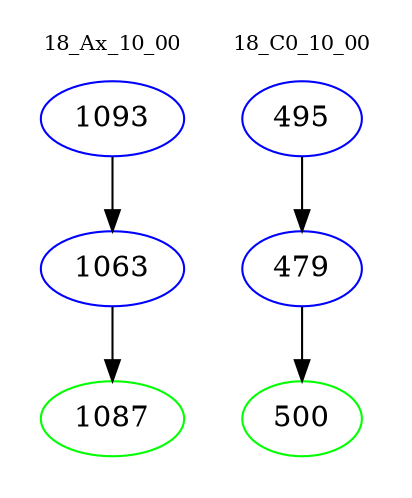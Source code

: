 digraph{
subgraph cluster_0 {
color = white
label = "18_Ax_10_00";
fontsize=10;
T0_1093 [label="1093", color="blue"]
T0_1093 -> T0_1063 [color="black"]
T0_1063 [label="1063", color="blue"]
T0_1063 -> T0_1087 [color="black"]
T0_1087 [label="1087", color="green"]
}
subgraph cluster_1 {
color = white
label = "18_C0_10_00";
fontsize=10;
T1_495 [label="495", color="blue"]
T1_495 -> T1_479 [color="black"]
T1_479 [label="479", color="blue"]
T1_479 -> T1_500 [color="black"]
T1_500 [label="500", color="green"]
}
}
